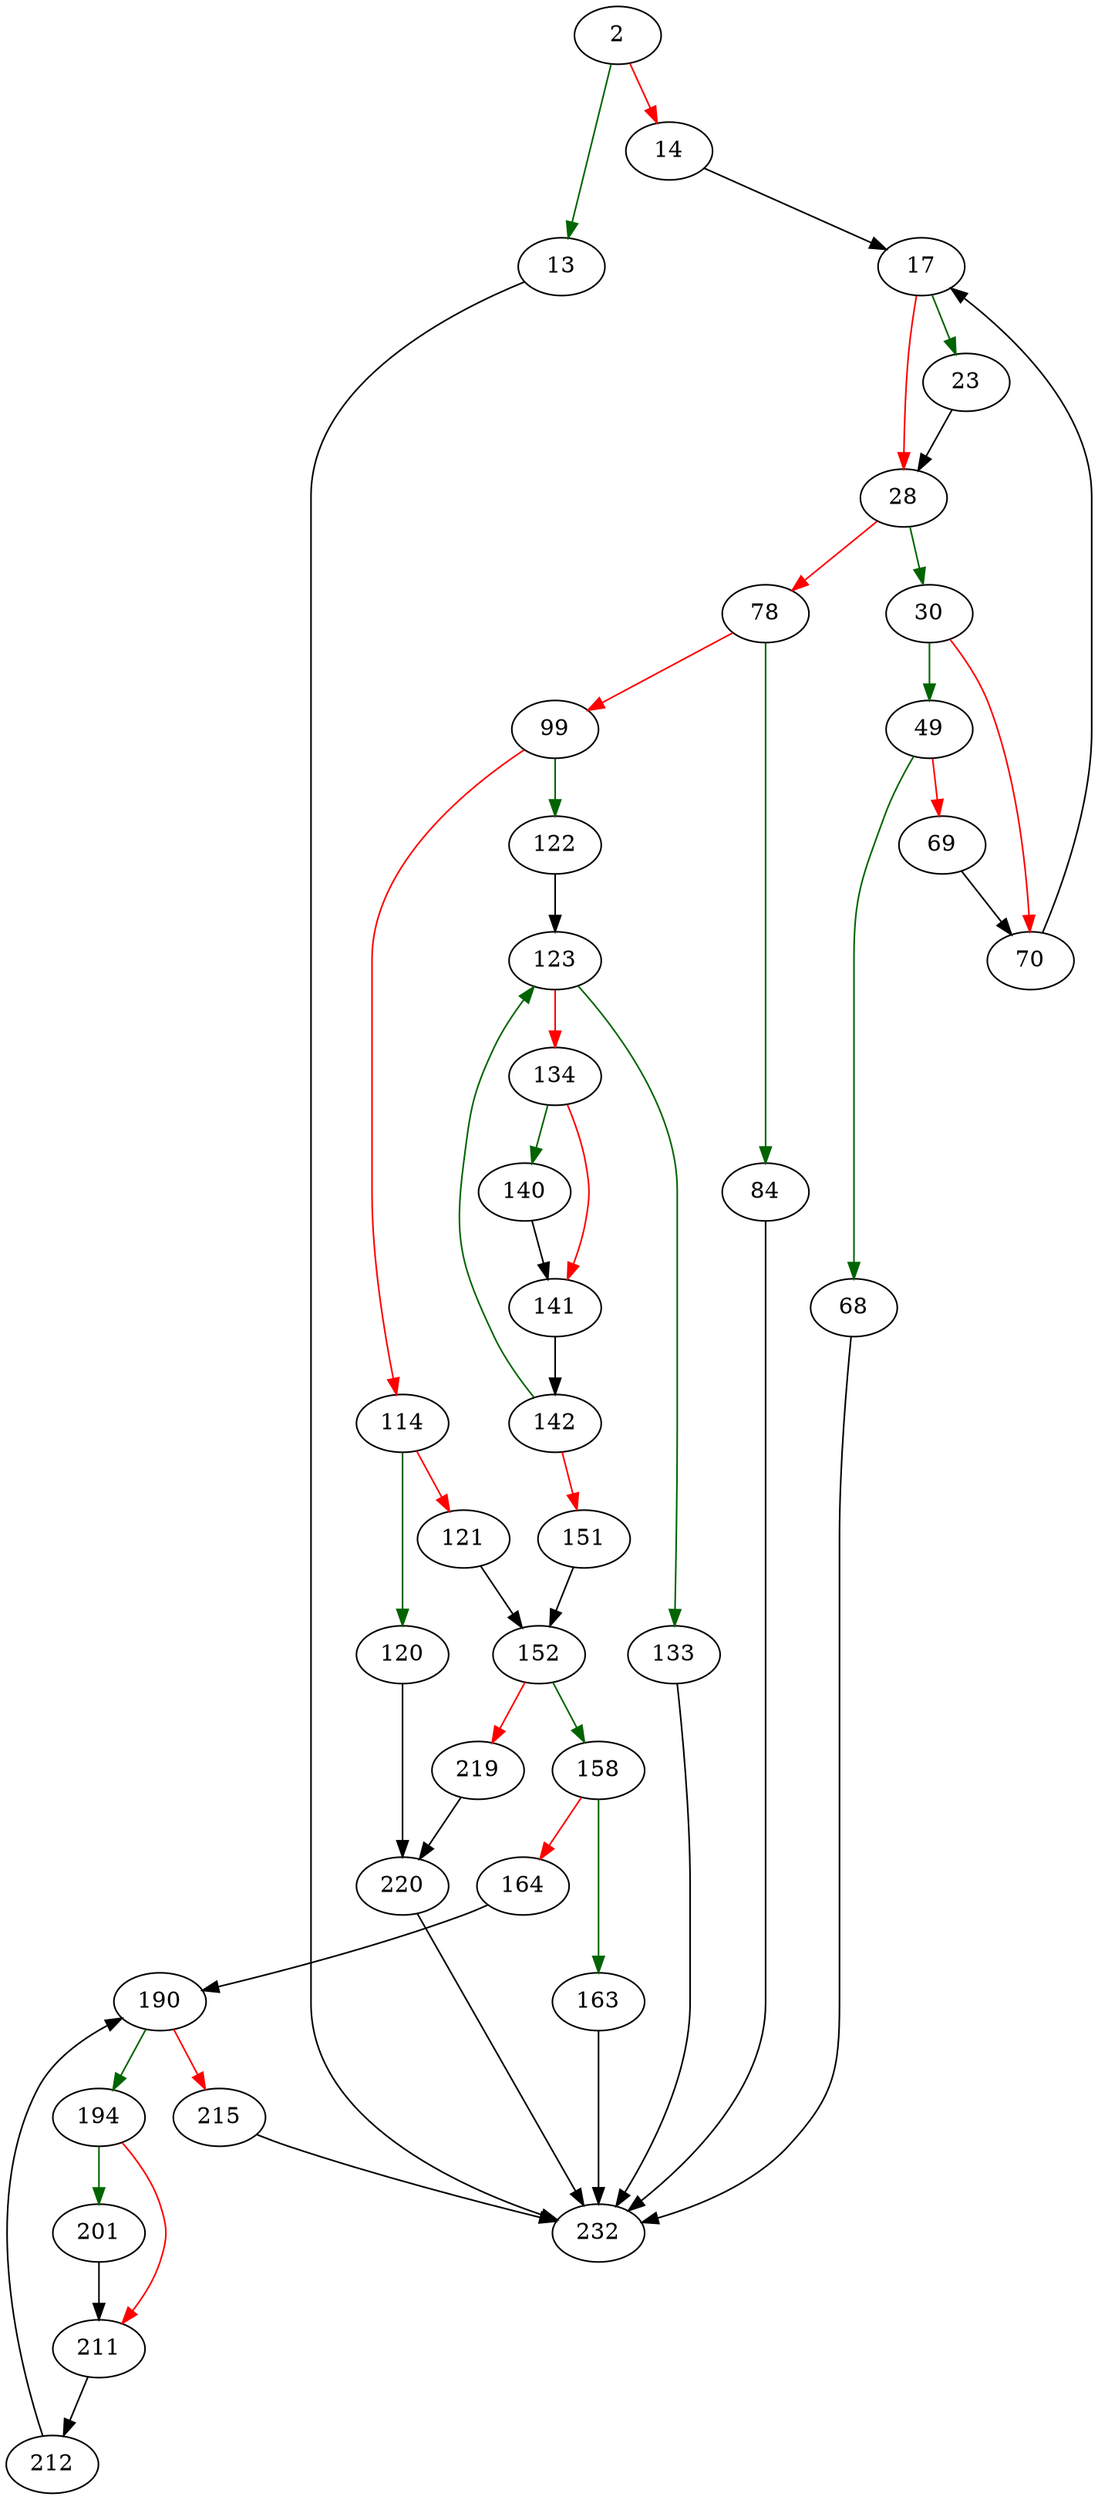 strict digraph "sqlite3BitvecSet" {
	// Node definitions.
	2 [entry=true];
	13;
	14;
	232;
	17;
	23;
	28;
	30;
	78;
	49;
	70;
	68;
	69;
	84;
	99;
	122;
	114;
	120;
	121;
	220;
	152;
	123;
	133;
	134;
	140;
	141;
	142;
	151;
	158;
	219;
	163;
	164;
	190;
	194;
	215;
	201;
	211;
	212;

	// Edge definitions.
	2 -> 13 [
		color=darkgreen
		cond=true
	];
	2 -> 14 [
		color=red
		cond=false
	];
	13 -> 232;
	14 -> 17;
	17 -> 23 [
		color=darkgreen
		cond=true
	];
	17 -> 28 [
		color=red
		cond=false
	];
	23 -> 28;
	28 -> 30 [
		color=darkgreen
		cond=true
	];
	28 -> 78 [
		color=red
		cond=false
	];
	30 -> 49 [
		color=darkgreen
		cond=true
	];
	30 -> 70 [
		color=red
		cond=false
	];
	78 -> 84 [
		color=darkgreen
		cond=true
	];
	78 -> 99 [
		color=red
		cond=false
	];
	49 -> 68 [
		color=darkgreen
		cond=true
	];
	49 -> 69 [
		color=red
		cond=false
	];
	70 -> 17;
	68 -> 232;
	69 -> 70;
	84 -> 232;
	99 -> 122 [
		color=darkgreen
		cond=true
	];
	99 -> 114 [
		color=red
		cond=false
	];
	122 -> 123;
	114 -> 120 [
		color=darkgreen
		cond=true
	];
	114 -> 121 [
		color=red
		cond=false
	];
	120 -> 220;
	121 -> 152;
	220 -> 232;
	152 -> 158 [
		color=darkgreen
		cond=true
	];
	152 -> 219 [
		color=red
		cond=false
	];
	123 -> 133 [
		color=darkgreen
		cond=true
	];
	123 -> 134 [
		color=red
		cond=false
	];
	133 -> 232;
	134 -> 140 [
		color=darkgreen
		cond=true
	];
	134 -> 141 [
		color=red
		cond=false
	];
	140 -> 141;
	141 -> 142;
	142 -> 123 [
		color=darkgreen
		cond=true
	];
	142 -> 151 [
		color=red
		cond=false
	];
	151 -> 152;
	158 -> 163 [
		color=darkgreen
		cond=true
	];
	158 -> 164 [
		color=red
		cond=false
	];
	219 -> 220;
	163 -> 232;
	164 -> 190;
	190 -> 194 [
		color=darkgreen
		cond=true
	];
	190 -> 215 [
		color=red
		cond=false
	];
	194 -> 201 [
		color=darkgreen
		cond=true
	];
	194 -> 211 [
		color=red
		cond=false
	];
	215 -> 232;
	201 -> 211;
	211 -> 212;
	212 -> 190;
}